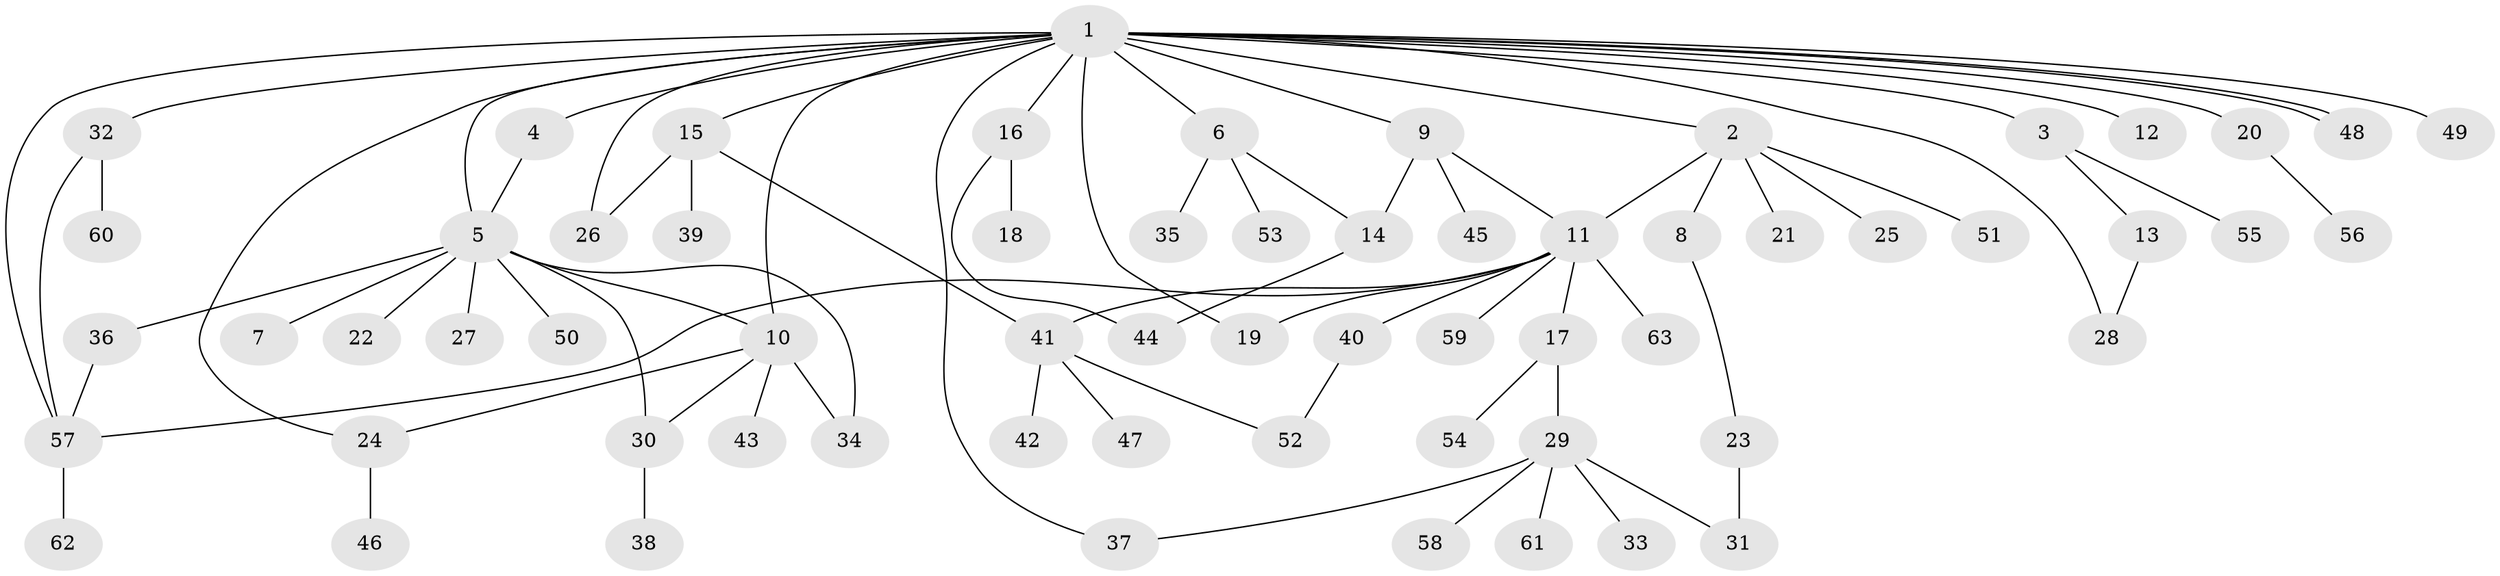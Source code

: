 // Generated by graph-tools (version 1.1) at 2025/35/03/09/25 02:35:18]
// undirected, 63 vertices, 81 edges
graph export_dot {
graph [start="1"]
  node [color=gray90,style=filled];
  1;
  2;
  3;
  4;
  5;
  6;
  7;
  8;
  9;
  10;
  11;
  12;
  13;
  14;
  15;
  16;
  17;
  18;
  19;
  20;
  21;
  22;
  23;
  24;
  25;
  26;
  27;
  28;
  29;
  30;
  31;
  32;
  33;
  34;
  35;
  36;
  37;
  38;
  39;
  40;
  41;
  42;
  43;
  44;
  45;
  46;
  47;
  48;
  49;
  50;
  51;
  52;
  53;
  54;
  55;
  56;
  57;
  58;
  59;
  60;
  61;
  62;
  63;
  1 -- 2;
  1 -- 3;
  1 -- 4;
  1 -- 5;
  1 -- 6;
  1 -- 9;
  1 -- 10;
  1 -- 12;
  1 -- 15;
  1 -- 16;
  1 -- 19;
  1 -- 20;
  1 -- 24;
  1 -- 26;
  1 -- 28;
  1 -- 32;
  1 -- 37;
  1 -- 48;
  1 -- 48;
  1 -- 49;
  1 -- 57;
  2 -- 8;
  2 -- 11;
  2 -- 21;
  2 -- 25;
  2 -- 51;
  3 -- 13;
  3 -- 55;
  4 -- 5;
  5 -- 7;
  5 -- 10;
  5 -- 22;
  5 -- 27;
  5 -- 30;
  5 -- 34;
  5 -- 36;
  5 -- 50;
  6 -- 14;
  6 -- 35;
  6 -- 53;
  8 -- 23;
  9 -- 11;
  9 -- 14;
  9 -- 45;
  10 -- 24;
  10 -- 30;
  10 -- 34;
  10 -- 43;
  11 -- 17;
  11 -- 19;
  11 -- 40;
  11 -- 41;
  11 -- 57;
  11 -- 59;
  11 -- 63;
  13 -- 28;
  14 -- 44;
  15 -- 26;
  15 -- 39;
  15 -- 41;
  16 -- 18;
  16 -- 44;
  17 -- 29;
  17 -- 54;
  20 -- 56;
  23 -- 31;
  24 -- 46;
  29 -- 31;
  29 -- 33;
  29 -- 37;
  29 -- 58;
  29 -- 61;
  30 -- 38;
  32 -- 57;
  32 -- 60;
  36 -- 57;
  40 -- 52;
  41 -- 42;
  41 -- 47;
  41 -- 52;
  57 -- 62;
}
